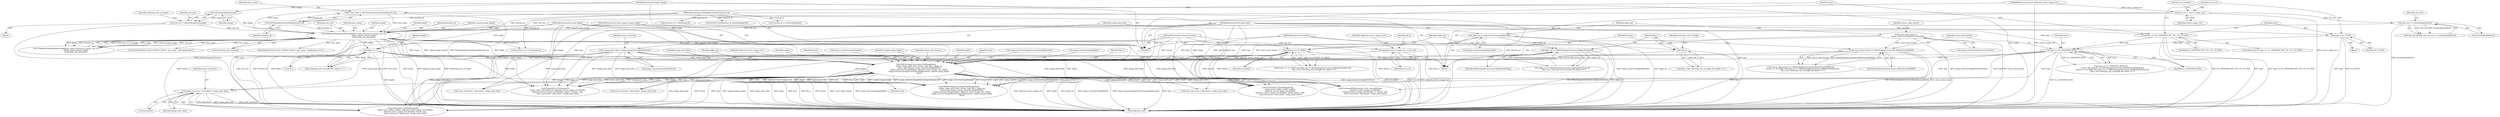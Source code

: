 digraph "0_Chrome_3298d3abf47b3a7a10e44c07d821c68a5c8aa935_0@pointer" {
"1000290" [label="(Call,need_conversion ? data.data() : image_pixel_data)"];
"1000235" [label="(Call,WebGLImageConversion::PackImageData(\n            image, image_pixel_data, format, type, flip_y, alpha_op,\n            source_data_format, image_extractor.ImageWidth(),\n            image_extractor.ImageHeight(), adjusted_source_image_rect, depth,\n            image_extractor.ImageSourceUnpackAlignment(), unpack_image_height,\n            data))"];
"1000153" [label="(Call,ValidateTexImageSubRectangle(func_name, function_id, image, sub_rect,\n                                    depth, unpack_image_height,\n                                    &selecting_sub_rectangle))"];
"1000119" [label="(Call,* func_name = GetTexImageFunctionName(function_id))"];
"1000121" [label="(Call,GetTexImageFunctionName(function_id))"];
"1000101" [label="(MethodParameterIn,TexImageFunctionID function_id)"];
"1000145" [label="(Call,SafeGetImageSize(image))"];
"1000110" [label="(MethodParameterIn,Image* image)"];
"1000139" [label="(Call,sub_rect == SentinelEmptyRect())"];
"1000133" [label="(Call,sub_rect = source_image_rect)"];
"1000114" [label="(MethodParameterIn,const IntRect& source_image_rect)"];
"1000143" [label="(Call,sub_rect = SafeGetImageSize(image))"];
"1000115" [label="(MethodParameterIn,GLsizei depth)"];
"1000116" [label="(MethodParameterIn,GLint unpack_image_height)"];
"1000194" [label="(Call,* image_pixel_data = image_extractor.ImagePixelData())"];
"1000211" [label="(Call,format == GL_RGBA)"];
"1000108" [label="(MethodParameterIn,GLenum format)"];
"1000203" [label="(Call,type == GL_UNSIGNED_BYTE)"];
"1000124" [label="(Call,type == GL_UNSIGNED_INT_10F_11F_11F_REV)"];
"1000109" [label="(MethodParameterIn,GLenum type)"];
"1000128" [label="(Call,type = GL_FLOAT)"];
"1000219" [label="(Call,!flip_y)"];
"1000112" [label="(MethodParameterIn,bool flip_y)"];
"1000215" [label="(Call,alpha_op == WebGLImageConversion::kAlphaDoNothing)"];
"1000190" [label="(Call,alpha_op = image_extractor.ImageAlphaOp())"];
"1000186" [label="(Call,source_data_format =\n      image_extractor.ImageSourceFormat())"];
"1000207" [label="(Call,source_data_format == WebGLImageConversion::kDataFormatRGBA8)"];
"1000165" [label="(Call,adjusted_source_image_rect = sub_rect)"];
"1000224" [label="(Call,depth == 1)"];
"1000192" [label="(Call,image_extractor.ImageAlphaOp())"];
"1000293" [label="(Identifier,image_pixel_data)"];
"1000317" [label="(Call,DCHECK_EQ(function_id, kTexSubImage3D))"];
"1000187" [label="(Identifier,source_data_format)"];
"1000194" [label="(Call,* image_pixel_data = image_extractor.ImagePixelData())"];
"1000126" [label="(Identifier,GL_UNSIGNED_INT_10F_11F_11F_REV)"];
"1000246" [label="(Identifier,depth)"];
"1000277" [label="(Call,function_id == kTexSubImage2D)"];
"1000146" [label="(Identifier,image)"];
"1000290" [label="(Call,need_conversion ? data.data() : image_pixel_data)"];
"1000108" [label="(MethodParameterIn,GLenum format)"];
"1000123" [label="(ControlStructure,if (type == GL_UNSIGNED_INT_10F_11F_11F_REV))"];
"1000144" [label="(Identifier,sub_rect)"];
"1000156" [label="(Identifier,image)"];
"1000216" [label="(Identifier,alpha_op)"];
"1000110" [label="(MethodParameterIn,Image* image)"];
"1000165" [label="(Call,adjusted_source_image_rect = sub_rect)"];
"1000213" [label="(Identifier,GL_RGBA)"];
"1000208" [label="(Identifier,source_data_format)"];
"1000202" [label="(Call,type == GL_UNSIGNED_BYTE &&\n      source_data_format == WebGLImageConversion::kDataFormatRGBA8 &&\n      format == GL_RGBA && alpha_op == WebGLImageConversion::kAlphaDoNothing &&\n      !flip_y && !selecting_sub_rectangle && depth == 1)"];
"1000239" [label="(Identifier,type)"];
"1000247" [label="(Call,image_extractor.ImageSourceUnpackAlignment())"];
"1000224" [label="(Call,depth == 1)"];
"1000186" [label="(Call,source_data_format =\n      image_extractor.ImageSourceFormat())"];
"1000217" [label="(Identifier,WebGLImageConversion::kAlphaDoNothing)"];
"1000117" [label="(Block,)"];
"1000139" [label="(Call,sub_rect == SentinelEmptyRect())"];
"1000258" [label="(Call,function_id == kTexImage2D)"];
"1000145" [label="(Call,SafeGetImageSize(image))"];
"1000220" [label="(Identifier,flip_y)"];
"1000127" [label="(Block,)"];
"1000101" [label="(MethodParameterIn,TexImageFunctionID function_id)"];
"1000196" [label="(Call,image_extractor.ImagePixelData())"];
"1000249" [label="(Identifier,data)"];
"1000128" [label="(Call,type = GL_FLOAT)"];
"1000271" [label="(Call,need_conversion ? data.data() : image_pixel_data)"];
"1000124" [label="(Call,type == GL_UNSIGNED_INT_10F_11F_11F_REV)"];
"1000243" [label="(Call,image_extractor.ImageWidth())"];
"1000158" [label="(Identifier,depth)"];
"1000199" [label="(Identifier,need_conversion)"];
"1000212" [label="(Identifier,format)"];
"1000190" [label="(Call,alpha_op = image_extractor.ImageAlphaOp())"];
"1000122" [label="(Identifier,function_id)"];
"1000281" [label="(Call,ContextGL()->TexSubImage2D(\n        target, level, xoffset, yoffset, adjusted_source_image_rect.Width(),\n        adjusted_source_image_rect.Height(), format, type,\n        need_conversion ? data.data() : image_pixel_data))"];
"1000240" [label="(Identifier,flip_y)"];
"1000143" [label="(Call,sub_rect = SafeGetImageSize(image))"];
"1000235" [label="(Call,WebGLImageConversion::PackImageData(\n            image, image_pixel_data, format, type, flip_y, alpha_op,\n            source_data_format, image_extractor.ImageWidth(),\n            image_extractor.ImageHeight(), adjusted_source_image_rect, depth,\n            image_extractor.ImageSourceUnpackAlignment(), unpack_image_height,\n            data))"];
"1000140" [label="(Identifier,sub_rect)"];
"1000237" [label="(Identifier,image_pixel_data)"];
"1000137" [label="(Call,sub_rect.IsValid() && sub_rect == SentinelEmptyRect())"];
"1000223" [label="(Identifier,selecting_sub_rectangle)"];
"1000116" [label="(MethodParameterIn,GLint unpack_image_height)"];
"1000125" [label="(Identifier,type)"];
"1000206" [label="(Call,source_data_format == WebGLImageConversion::kDataFormatRGBA8 &&\n      format == GL_RGBA && alpha_op == WebGLImageConversion::kAlphaDoNothing &&\n      !flip_y && !selecting_sub_rectangle && depth == 1)"];
"1000166" [label="(Identifier,adjusted_source_image_rect)"];
"1000109" [label="(MethodParameterIn,GLenum type)"];
"1000292" [label="(Call,data.data())"];
"1000215" [label="(Call,alpha_op == WebGLImageConversion::kAlphaDoNothing)"];
"1000210" [label="(Call,format == GL_RGBA && alpha_op == WebGLImageConversion::kAlphaDoNothing &&\n      !flip_y && !selecting_sub_rectangle && depth == 1)"];
"1000218" [label="(Call,!flip_y && !selecting_sub_rectangle && depth == 1)"];
"1000221" [label="(Call,!selecting_sub_rectangle && depth == 1)"];
"1000169" [label="(Identifier,flip_y)"];
"1000205" [label="(Identifier,GL_UNSIGNED_BYTE)"];
"1000219" [label="(Call,!flip_y)"];
"1000138" [label="(Call,sub_rect.IsValid())"];
"1000141" [label="(Call,SentinelEmptyRect())"];
"1000149" [label="(Identifier,selecting_sub_rectangle)"];
"1000155" [label="(Identifier,function_id)"];
"1000195" [label="(Identifier,image_pixel_data)"];
"1000130" [label="(Identifier,GL_FLOAT)"];
"1000191" [label="(Identifier,alpha_op)"];
"1000241" [label="(Identifier,alpha_op)"];
"1000135" [label="(Identifier,source_image_rect)"];
"1000133" [label="(Call,sub_rect = source_image_rect)"];
"1000245" [label="(Identifier,adjusted_source_image_rect)"];
"1000159" [label="(Identifier,unpack_image_height)"];
"1000331" [label="(Call,need_conversion ? data.data() : image_pixel_data)"];
"1000157" [label="(Identifier,sub_rect)"];
"1000297" [label="(Call,function_id == kTexImage3D)"];
"1000236" [label="(Identifier,image)"];
"1000154" [label="(Identifier,func_name)"];
"1000112" [label="(MethodParameterIn,bool flip_y)"];
"1000225" [label="(Identifier,depth)"];
"1000209" [label="(Identifier,WebGLImageConversion::kDataFormatRGBA8)"];
"1000311" [label="(Call,need_conversion ? data.data() : image_pixel_data)"];
"1000115" [label="(MethodParameterIn,GLsizei depth)"];
"1000291" [label="(Identifier,need_conversion)"];
"1000211" [label="(Call,format == GL_RGBA)"];
"1000262" [label="(Call,TexImage2DBase(target, level, internalformat,\n                   adjusted_source_image_rect.Width(),\n                   adjusted_source_image_rect.Height(), 0, format, type,\n                   need_conversion ? data.data() : image_pixel_data))"];
"1000234" [label="(Call,!WebGLImageConversion::PackImageData(\n            image, image_pixel_data, format, type, flip_y, alpha_op,\n            source_data_format, image_extractor.ImageWidth(),\n            image_extractor.ImageHeight(), adjusted_source_image_rect, depth,\n            image_extractor.ImageSourceUnpackAlignment(), unpack_image_height,\n            data))"];
"1000238" [label="(Identifier,format)"];
"1000142" [label="(Block,)"];
"1000226" [label="(Literal,1)"];
"1000214" [label="(Call,alpha_op == WebGLImageConversion::kAlphaDoNothing &&\n      !flip_y && !selecting_sub_rectangle && depth == 1)"];
"1000188" [label="(Call,image_extractor.ImageSourceFormat())"];
"1000251" [label="(Call,SynthesizeGLError(GL_INVALID_VALUE, func_name, \"packImage error\"))"];
"1000134" [label="(Identifier,sub_rect)"];
"1000242" [label="(Identifier,source_data_format)"];
"1000121" [label="(Call,GetTexImageFunctionName(function_id))"];
"1000301" [label="(Call,ContextGL()->TexImage3D(\n          target, level, internalformat, adjusted_source_image_rect.Width(),\n          adjusted_source_image_rect.Height(), depth, 0, format, type,\n          need_conversion ? data.data() : image_pixel_data))"];
"1000152" [label="(Call,!ValidateTexImageSubRectangle(func_name, function_id, image, sub_rect,\n                                    depth, unpack_image_height,\n                                    &selecting_sub_rectangle))"];
"1000153" [label="(Call,ValidateTexImageSubRectangle(func_name, function_id, image, sub_rect,\n                                    depth, unpack_image_height,\n                                    &selecting_sub_rectangle))"];
"1000120" [label="(Identifier,func_name)"];
"1000114" [label="(MethodParameterIn,const IntRect& source_image_rect)"];
"1000335" [label="(MethodReturn,void)"];
"1000244" [label="(Call,image_extractor.ImageHeight())"];
"1000129" [label="(Identifier,type)"];
"1000320" [label="(Call,ContextGL()->TexSubImage3D(\n          target, level, xoffset, yoffset, zoffset,\n          adjusted_source_image_rect.Width(),\n          adjusted_source_image_rect.Height(), depth, format, type,\n          need_conversion ? data.data() : image_pixel_data))"];
"1000180" [label="(Call,SynthesizeGLError(GL_INVALID_VALUE, func_name, \"bad image data\"))"];
"1000119" [label="(Call,* func_name = GetTexImageFunctionName(function_id))"];
"1000248" [label="(Identifier,unpack_image_height)"];
"1000207" [label="(Call,source_data_format == WebGLImageConversion::kDataFormatRGBA8)"];
"1000203" [label="(Call,type == GL_UNSIGNED_BYTE)"];
"1000204" [label="(Identifier,type)"];
"1000160" [label="(Call,&selecting_sub_rectangle)"];
"1000167" [label="(Identifier,sub_rect)"];
"1000290" -> "1000281"  [label="AST: "];
"1000290" -> "1000292"  [label="CFG: "];
"1000290" -> "1000293"  [label="CFG: "];
"1000291" -> "1000290"  [label="AST: "];
"1000292" -> "1000290"  [label="AST: "];
"1000293" -> "1000290"  [label="AST: "];
"1000281" -> "1000290"  [label="CFG: "];
"1000290" -> "1000335"  [label="DDG: need_conversion"];
"1000290" -> "1000335"  [label="DDG: data.data()"];
"1000290" -> "1000335"  [label="DDG: image_pixel_data"];
"1000235" -> "1000290"  [label="DDG: image_pixel_data"];
"1000194" -> "1000290"  [label="DDG: image_pixel_data"];
"1000235" -> "1000234"  [label="AST: "];
"1000235" -> "1000249"  [label="CFG: "];
"1000236" -> "1000235"  [label="AST: "];
"1000237" -> "1000235"  [label="AST: "];
"1000238" -> "1000235"  [label="AST: "];
"1000239" -> "1000235"  [label="AST: "];
"1000240" -> "1000235"  [label="AST: "];
"1000241" -> "1000235"  [label="AST: "];
"1000242" -> "1000235"  [label="AST: "];
"1000243" -> "1000235"  [label="AST: "];
"1000244" -> "1000235"  [label="AST: "];
"1000245" -> "1000235"  [label="AST: "];
"1000246" -> "1000235"  [label="AST: "];
"1000247" -> "1000235"  [label="AST: "];
"1000248" -> "1000235"  [label="AST: "];
"1000249" -> "1000235"  [label="AST: "];
"1000234" -> "1000235"  [label="CFG: "];
"1000235" -> "1000335"  [label="DDG: unpack_image_height"];
"1000235" -> "1000335"  [label="DDG: image_pixel_data"];
"1000235" -> "1000335"  [label="DDG: image"];
"1000235" -> "1000335"  [label="DDG: type"];
"1000235" -> "1000335"  [label="DDG: flip_y"];
"1000235" -> "1000335"  [label="DDG: format"];
"1000235" -> "1000335"  [label="DDG: source_data_format"];
"1000235" -> "1000335"  [label="DDG: image_extractor.ImageHeight()"];
"1000235" -> "1000335"  [label="DDG: adjusted_source_image_rect"];
"1000235" -> "1000335"  [label="DDG: depth"];
"1000235" -> "1000335"  [label="DDG: alpha_op"];
"1000235" -> "1000335"  [label="DDG: image_extractor.ImageWidth()"];
"1000235" -> "1000335"  [label="DDG: image_extractor.ImageSourceUnpackAlignment()"];
"1000235" -> "1000335"  [label="DDG: data"];
"1000235" -> "1000234"  [label="DDG: unpack_image_height"];
"1000235" -> "1000234"  [label="DDG: image_extractor.ImageSourceUnpackAlignment()"];
"1000235" -> "1000234"  [label="DDG: image_extractor.ImageHeight()"];
"1000235" -> "1000234"  [label="DDG: format"];
"1000235" -> "1000234"  [label="DDG: image"];
"1000235" -> "1000234"  [label="DDG: alpha_op"];
"1000235" -> "1000234"  [label="DDG: type"];
"1000235" -> "1000234"  [label="DDG: image_extractor.ImageWidth()"];
"1000235" -> "1000234"  [label="DDG: source_data_format"];
"1000235" -> "1000234"  [label="DDG: adjusted_source_image_rect"];
"1000235" -> "1000234"  [label="DDG: depth"];
"1000235" -> "1000234"  [label="DDG: image_pixel_data"];
"1000235" -> "1000234"  [label="DDG: data"];
"1000235" -> "1000234"  [label="DDG: flip_y"];
"1000153" -> "1000235"  [label="DDG: image"];
"1000153" -> "1000235"  [label="DDG: depth"];
"1000153" -> "1000235"  [label="DDG: unpack_image_height"];
"1000110" -> "1000235"  [label="DDG: image"];
"1000194" -> "1000235"  [label="DDG: image_pixel_data"];
"1000211" -> "1000235"  [label="DDG: format"];
"1000108" -> "1000235"  [label="DDG: format"];
"1000203" -> "1000235"  [label="DDG: type"];
"1000109" -> "1000235"  [label="DDG: type"];
"1000219" -> "1000235"  [label="DDG: flip_y"];
"1000112" -> "1000235"  [label="DDG: flip_y"];
"1000215" -> "1000235"  [label="DDG: alpha_op"];
"1000190" -> "1000235"  [label="DDG: alpha_op"];
"1000186" -> "1000235"  [label="DDG: source_data_format"];
"1000207" -> "1000235"  [label="DDG: source_data_format"];
"1000165" -> "1000235"  [label="DDG: adjusted_source_image_rect"];
"1000224" -> "1000235"  [label="DDG: depth"];
"1000115" -> "1000235"  [label="DDG: depth"];
"1000116" -> "1000235"  [label="DDG: unpack_image_height"];
"1000235" -> "1000262"  [label="DDG: format"];
"1000235" -> "1000262"  [label="DDG: type"];
"1000235" -> "1000262"  [label="DDG: image_pixel_data"];
"1000235" -> "1000271"  [label="DDG: image_pixel_data"];
"1000235" -> "1000281"  [label="DDG: format"];
"1000235" -> "1000281"  [label="DDG: type"];
"1000235" -> "1000281"  [label="DDG: image_pixel_data"];
"1000235" -> "1000301"  [label="DDG: depth"];
"1000235" -> "1000301"  [label="DDG: format"];
"1000235" -> "1000301"  [label="DDG: type"];
"1000235" -> "1000301"  [label="DDG: image_pixel_data"];
"1000235" -> "1000311"  [label="DDG: image_pixel_data"];
"1000235" -> "1000320"  [label="DDG: depth"];
"1000235" -> "1000320"  [label="DDG: format"];
"1000235" -> "1000320"  [label="DDG: type"];
"1000235" -> "1000320"  [label="DDG: image_pixel_data"];
"1000235" -> "1000331"  [label="DDG: image_pixel_data"];
"1000153" -> "1000152"  [label="AST: "];
"1000153" -> "1000160"  [label="CFG: "];
"1000154" -> "1000153"  [label="AST: "];
"1000155" -> "1000153"  [label="AST: "];
"1000156" -> "1000153"  [label="AST: "];
"1000157" -> "1000153"  [label="AST: "];
"1000158" -> "1000153"  [label="AST: "];
"1000159" -> "1000153"  [label="AST: "];
"1000160" -> "1000153"  [label="AST: "];
"1000152" -> "1000153"  [label="CFG: "];
"1000153" -> "1000335"  [label="DDG: unpack_image_height"];
"1000153" -> "1000335"  [label="DDG: sub_rect"];
"1000153" -> "1000335"  [label="DDG: &selecting_sub_rectangle"];
"1000153" -> "1000335"  [label="DDG: function_id"];
"1000153" -> "1000335"  [label="DDG: depth"];
"1000153" -> "1000335"  [label="DDG: func_name"];
"1000153" -> "1000335"  [label="DDG: image"];
"1000153" -> "1000152"  [label="DDG: &selecting_sub_rectangle"];
"1000153" -> "1000152"  [label="DDG: image"];
"1000153" -> "1000152"  [label="DDG: unpack_image_height"];
"1000153" -> "1000152"  [label="DDG: sub_rect"];
"1000153" -> "1000152"  [label="DDG: func_name"];
"1000153" -> "1000152"  [label="DDG: depth"];
"1000153" -> "1000152"  [label="DDG: function_id"];
"1000119" -> "1000153"  [label="DDG: func_name"];
"1000121" -> "1000153"  [label="DDG: function_id"];
"1000101" -> "1000153"  [label="DDG: function_id"];
"1000145" -> "1000153"  [label="DDG: image"];
"1000110" -> "1000153"  [label="DDG: image"];
"1000139" -> "1000153"  [label="DDG: sub_rect"];
"1000143" -> "1000153"  [label="DDG: sub_rect"];
"1000133" -> "1000153"  [label="DDG: sub_rect"];
"1000115" -> "1000153"  [label="DDG: depth"];
"1000116" -> "1000153"  [label="DDG: unpack_image_height"];
"1000153" -> "1000165"  [label="DDG: sub_rect"];
"1000153" -> "1000180"  [label="DDG: func_name"];
"1000153" -> "1000224"  [label="DDG: depth"];
"1000153" -> "1000251"  [label="DDG: func_name"];
"1000153" -> "1000258"  [label="DDG: function_id"];
"1000153" -> "1000301"  [label="DDG: depth"];
"1000153" -> "1000320"  [label="DDG: depth"];
"1000119" -> "1000117"  [label="AST: "];
"1000119" -> "1000121"  [label="CFG: "];
"1000120" -> "1000119"  [label="AST: "];
"1000121" -> "1000119"  [label="AST: "];
"1000125" -> "1000119"  [label="CFG: "];
"1000119" -> "1000335"  [label="DDG: GetTexImageFunctionName(function_id)"];
"1000121" -> "1000119"  [label="DDG: function_id"];
"1000121" -> "1000122"  [label="CFG: "];
"1000122" -> "1000121"  [label="AST: "];
"1000101" -> "1000121"  [label="DDG: function_id"];
"1000101" -> "1000100"  [label="AST: "];
"1000101" -> "1000335"  [label="DDG: function_id"];
"1000101" -> "1000258"  [label="DDG: function_id"];
"1000101" -> "1000277"  [label="DDG: function_id"];
"1000101" -> "1000297"  [label="DDG: function_id"];
"1000101" -> "1000317"  [label="DDG: function_id"];
"1000145" -> "1000143"  [label="AST: "];
"1000145" -> "1000146"  [label="CFG: "];
"1000146" -> "1000145"  [label="AST: "];
"1000143" -> "1000145"  [label="CFG: "];
"1000145" -> "1000143"  [label="DDG: image"];
"1000110" -> "1000145"  [label="DDG: image"];
"1000110" -> "1000100"  [label="AST: "];
"1000110" -> "1000335"  [label="DDG: image"];
"1000139" -> "1000137"  [label="AST: "];
"1000139" -> "1000141"  [label="CFG: "];
"1000140" -> "1000139"  [label="AST: "];
"1000141" -> "1000139"  [label="AST: "];
"1000137" -> "1000139"  [label="CFG: "];
"1000139" -> "1000335"  [label="DDG: SentinelEmptyRect()"];
"1000139" -> "1000137"  [label="DDG: sub_rect"];
"1000139" -> "1000137"  [label="DDG: SentinelEmptyRect()"];
"1000133" -> "1000139"  [label="DDG: sub_rect"];
"1000133" -> "1000117"  [label="AST: "];
"1000133" -> "1000135"  [label="CFG: "];
"1000134" -> "1000133"  [label="AST: "];
"1000135" -> "1000133"  [label="AST: "];
"1000138" -> "1000133"  [label="CFG: "];
"1000133" -> "1000335"  [label="DDG: source_image_rect"];
"1000114" -> "1000133"  [label="DDG: source_image_rect"];
"1000114" -> "1000100"  [label="AST: "];
"1000114" -> "1000335"  [label="DDG: source_image_rect"];
"1000143" -> "1000142"  [label="AST: "];
"1000144" -> "1000143"  [label="AST: "];
"1000149" -> "1000143"  [label="CFG: "];
"1000143" -> "1000335"  [label="DDG: SafeGetImageSize(image)"];
"1000115" -> "1000100"  [label="AST: "];
"1000115" -> "1000335"  [label="DDG: depth"];
"1000115" -> "1000224"  [label="DDG: depth"];
"1000115" -> "1000301"  [label="DDG: depth"];
"1000115" -> "1000320"  [label="DDG: depth"];
"1000116" -> "1000100"  [label="AST: "];
"1000116" -> "1000335"  [label="DDG: unpack_image_height"];
"1000194" -> "1000117"  [label="AST: "];
"1000194" -> "1000196"  [label="CFG: "];
"1000195" -> "1000194"  [label="AST: "];
"1000196" -> "1000194"  [label="AST: "];
"1000199" -> "1000194"  [label="CFG: "];
"1000194" -> "1000335"  [label="DDG: image_extractor.ImagePixelData()"];
"1000194" -> "1000262"  [label="DDG: image_pixel_data"];
"1000194" -> "1000271"  [label="DDG: image_pixel_data"];
"1000194" -> "1000281"  [label="DDG: image_pixel_data"];
"1000194" -> "1000301"  [label="DDG: image_pixel_data"];
"1000194" -> "1000311"  [label="DDG: image_pixel_data"];
"1000194" -> "1000320"  [label="DDG: image_pixel_data"];
"1000194" -> "1000331"  [label="DDG: image_pixel_data"];
"1000211" -> "1000210"  [label="AST: "];
"1000211" -> "1000213"  [label="CFG: "];
"1000212" -> "1000211"  [label="AST: "];
"1000213" -> "1000211"  [label="AST: "];
"1000216" -> "1000211"  [label="CFG: "];
"1000210" -> "1000211"  [label="CFG: "];
"1000211" -> "1000335"  [label="DDG: GL_RGBA"];
"1000211" -> "1000210"  [label="DDG: format"];
"1000211" -> "1000210"  [label="DDG: GL_RGBA"];
"1000108" -> "1000211"  [label="DDG: format"];
"1000211" -> "1000262"  [label="DDG: format"];
"1000211" -> "1000281"  [label="DDG: format"];
"1000211" -> "1000301"  [label="DDG: format"];
"1000211" -> "1000320"  [label="DDG: format"];
"1000108" -> "1000100"  [label="AST: "];
"1000108" -> "1000335"  [label="DDG: format"];
"1000108" -> "1000262"  [label="DDG: format"];
"1000108" -> "1000281"  [label="DDG: format"];
"1000108" -> "1000301"  [label="DDG: format"];
"1000108" -> "1000320"  [label="DDG: format"];
"1000203" -> "1000202"  [label="AST: "];
"1000203" -> "1000205"  [label="CFG: "];
"1000204" -> "1000203"  [label="AST: "];
"1000205" -> "1000203"  [label="AST: "];
"1000208" -> "1000203"  [label="CFG: "];
"1000202" -> "1000203"  [label="CFG: "];
"1000203" -> "1000335"  [label="DDG: GL_UNSIGNED_BYTE"];
"1000203" -> "1000202"  [label="DDG: type"];
"1000203" -> "1000202"  [label="DDG: GL_UNSIGNED_BYTE"];
"1000124" -> "1000203"  [label="DDG: type"];
"1000128" -> "1000203"  [label="DDG: type"];
"1000109" -> "1000203"  [label="DDG: type"];
"1000203" -> "1000262"  [label="DDG: type"];
"1000203" -> "1000281"  [label="DDG: type"];
"1000203" -> "1000301"  [label="DDG: type"];
"1000203" -> "1000320"  [label="DDG: type"];
"1000124" -> "1000123"  [label="AST: "];
"1000124" -> "1000126"  [label="CFG: "];
"1000125" -> "1000124"  [label="AST: "];
"1000126" -> "1000124"  [label="AST: "];
"1000129" -> "1000124"  [label="CFG: "];
"1000134" -> "1000124"  [label="CFG: "];
"1000124" -> "1000335"  [label="DDG: GL_UNSIGNED_INT_10F_11F_11F_REV"];
"1000124" -> "1000335"  [label="DDG: type"];
"1000124" -> "1000335"  [label="DDG: type == GL_UNSIGNED_INT_10F_11F_11F_REV"];
"1000109" -> "1000124"  [label="DDG: type"];
"1000109" -> "1000100"  [label="AST: "];
"1000109" -> "1000335"  [label="DDG: type"];
"1000109" -> "1000128"  [label="DDG: type"];
"1000109" -> "1000262"  [label="DDG: type"];
"1000109" -> "1000281"  [label="DDG: type"];
"1000109" -> "1000301"  [label="DDG: type"];
"1000109" -> "1000320"  [label="DDG: type"];
"1000128" -> "1000127"  [label="AST: "];
"1000128" -> "1000130"  [label="CFG: "];
"1000129" -> "1000128"  [label="AST: "];
"1000130" -> "1000128"  [label="AST: "];
"1000134" -> "1000128"  [label="CFG: "];
"1000128" -> "1000335"  [label="DDG: GL_FLOAT"];
"1000128" -> "1000335"  [label="DDG: type"];
"1000219" -> "1000218"  [label="AST: "];
"1000219" -> "1000220"  [label="CFG: "];
"1000220" -> "1000219"  [label="AST: "];
"1000223" -> "1000219"  [label="CFG: "];
"1000218" -> "1000219"  [label="CFG: "];
"1000219" -> "1000335"  [label="DDG: flip_y"];
"1000219" -> "1000218"  [label="DDG: flip_y"];
"1000112" -> "1000219"  [label="DDG: flip_y"];
"1000112" -> "1000100"  [label="AST: "];
"1000112" -> "1000335"  [label="DDG: flip_y"];
"1000215" -> "1000214"  [label="AST: "];
"1000215" -> "1000217"  [label="CFG: "];
"1000216" -> "1000215"  [label="AST: "];
"1000217" -> "1000215"  [label="AST: "];
"1000220" -> "1000215"  [label="CFG: "];
"1000214" -> "1000215"  [label="CFG: "];
"1000215" -> "1000335"  [label="DDG: alpha_op"];
"1000215" -> "1000335"  [label="DDG: WebGLImageConversion::kAlphaDoNothing"];
"1000215" -> "1000214"  [label="DDG: alpha_op"];
"1000215" -> "1000214"  [label="DDG: WebGLImageConversion::kAlphaDoNothing"];
"1000190" -> "1000215"  [label="DDG: alpha_op"];
"1000190" -> "1000117"  [label="AST: "];
"1000190" -> "1000192"  [label="CFG: "];
"1000191" -> "1000190"  [label="AST: "];
"1000192" -> "1000190"  [label="AST: "];
"1000195" -> "1000190"  [label="CFG: "];
"1000190" -> "1000335"  [label="DDG: alpha_op"];
"1000190" -> "1000335"  [label="DDG: image_extractor.ImageAlphaOp()"];
"1000186" -> "1000117"  [label="AST: "];
"1000186" -> "1000188"  [label="CFG: "];
"1000187" -> "1000186"  [label="AST: "];
"1000188" -> "1000186"  [label="AST: "];
"1000191" -> "1000186"  [label="CFG: "];
"1000186" -> "1000335"  [label="DDG: image_extractor.ImageSourceFormat()"];
"1000186" -> "1000335"  [label="DDG: source_data_format"];
"1000186" -> "1000207"  [label="DDG: source_data_format"];
"1000207" -> "1000206"  [label="AST: "];
"1000207" -> "1000209"  [label="CFG: "];
"1000208" -> "1000207"  [label="AST: "];
"1000209" -> "1000207"  [label="AST: "];
"1000212" -> "1000207"  [label="CFG: "];
"1000206" -> "1000207"  [label="CFG: "];
"1000207" -> "1000335"  [label="DDG: WebGLImageConversion::kDataFormatRGBA8"];
"1000207" -> "1000335"  [label="DDG: source_data_format"];
"1000207" -> "1000206"  [label="DDG: source_data_format"];
"1000207" -> "1000206"  [label="DDG: WebGLImageConversion::kDataFormatRGBA8"];
"1000165" -> "1000117"  [label="AST: "];
"1000165" -> "1000167"  [label="CFG: "];
"1000166" -> "1000165"  [label="AST: "];
"1000167" -> "1000165"  [label="AST: "];
"1000169" -> "1000165"  [label="CFG: "];
"1000165" -> "1000335"  [label="DDG: adjusted_source_image_rect"];
"1000165" -> "1000335"  [label="DDG: sub_rect"];
"1000224" -> "1000221"  [label="AST: "];
"1000224" -> "1000226"  [label="CFG: "];
"1000225" -> "1000224"  [label="AST: "];
"1000226" -> "1000224"  [label="AST: "];
"1000221" -> "1000224"  [label="CFG: "];
"1000224" -> "1000335"  [label="DDG: depth"];
"1000224" -> "1000221"  [label="DDG: depth"];
"1000224" -> "1000221"  [label="DDG: 1"];
"1000224" -> "1000301"  [label="DDG: depth"];
"1000224" -> "1000320"  [label="DDG: depth"];
}
